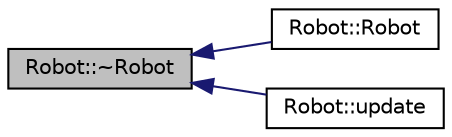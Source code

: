 digraph "Robot::~Robot"
{
 // INTERACTIVE_SVG=YES
  edge [fontname="Helvetica",fontsize="10",labelfontname="Helvetica",labelfontsize="10"];
  node [fontname="Helvetica",fontsize="10",shape=record];
  rankdir="LR";
  Node1 [label="Robot::~Robot",height=0.2,width=0.4,color="black", fillcolor="grey75", style="filled", fontcolor="black"];
  Node1 -> Node2 [dir="back",color="midnightblue",fontsize="10",style="solid",fontname="Helvetica"];
  Node2 [label="Robot::Robot",height=0.2,width=0.4,color="black", fillcolor="white", style="filled",URL="$d4/d84/class_robot.html#a496bbb7e74f52aa5096e238d7234e28c"];
  Node1 -> Node3 [dir="back",color="midnightblue",fontsize="10",style="solid",fontname="Helvetica"];
  Node3 [label="Robot::update",height=0.2,width=0.4,color="black", fillcolor="white", style="filled",URL="$d4/d84/class_robot.html#a32cfd1206ea2b99ddbe97ed203755b2f"];
}
